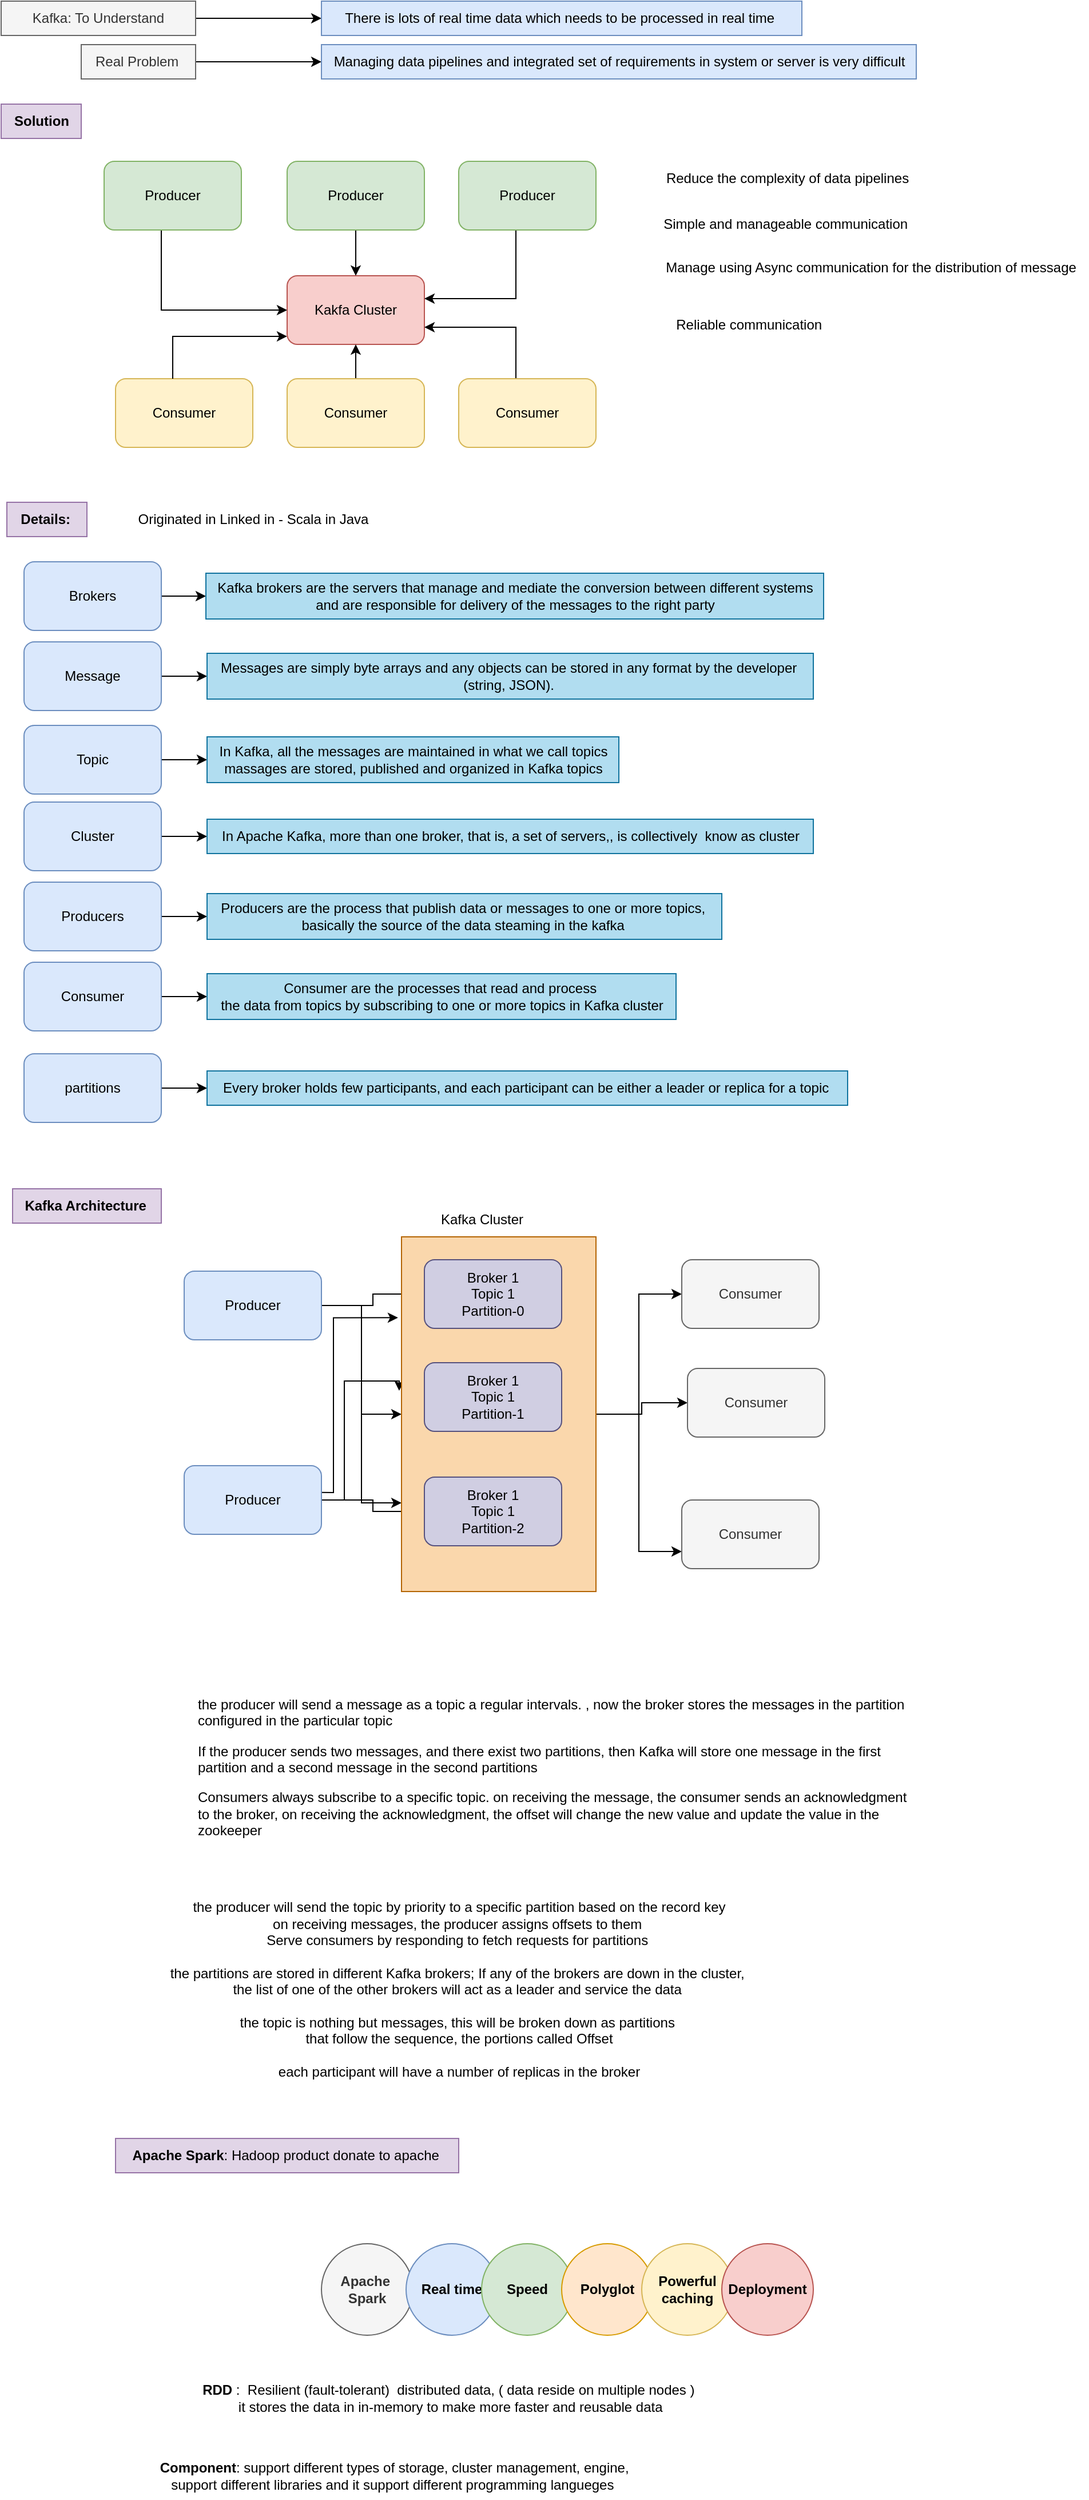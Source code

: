 <mxfile version="24.7.7">
  <diagram id="C5RBs43oDa-KdzZeNtuy" name="Page-1">
    <mxGraphModel dx="1554" dy="772" grid="1" gridSize="10" guides="1" tooltips="1" connect="1" arrows="1" fold="1" page="1" pageScale="1" pageWidth="827" pageHeight="1169" math="0" shadow="0">
      <root>
        <mxCell id="WIyWlLk6GJQsqaUBKTNV-0" />
        <mxCell id="WIyWlLk6GJQsqaUBKTNV-1" parent="WIyWlLk6GJQsqaUBKTNV-0" />
        <mxCell id="Ql-6IgB5Vsrsjdzcjc4l-2" value="" style="edgeStyle=orthogonalEdgeStyle;rounded=0;orthogonalLoop=1;jettySize=auto;html=1;" parent="WIyWlLk6GJQsqaUBKTNV-1" source="Ql-6IgB5Vsrsjdzcjc4l-0" target="Ql-6IgB5Vsrsjdzcjc4l-1" edge="1">
          <mxGeometry relative="1" as="geometry" />
        </mxCell>
        <mxCell id="Ql-6IgB5Vsrsjdzcjc4l-0" value="Kafka: To Understand" style="text;html=1;align=center;verticalAlign=middle;whiteSpace=wrap;rounded=0;fillColor=#f5f5f5;fontColor=#333333;strokeColor=#666666;" parent="WIyWlLk6GJQsqaUBKTNV-1" vertex="1">
          <mxGeometry x="20" y="50" width="170" height="30" as="geometry" />
        </mxCell>
        <mxCell id="Ql-6IgB5Vsrsjdzcjc4l-1" value="There is lots of real time data which needs to be processed in real time&amp;nbsp;" style="text;html=1;align=center;verticalAlign=middle;whiteSpace=wrap;rounded=0;fillColor=#dae8fc;strokeColor=#6c8ebf;" parent="WIyWlLk6GJQsqaUBKTNV-1" vertex="1">
          <mxGeometry x="300" y="50" width="420" height="30" as="geometry" />
        </mxCell>
        <mxCell id="Ql-6IgB5Vsrsjdzcjc4l-3" value="Kakfa Cluster" style="rounded=1;whiteSpace=wrap;html=1;fillColor=#f8cecc;strokeColor=#b85450;" parent="WIyWlLk6GJQsqaUBKTNV-1" vertex="1">
          <mxGeometry x="270" y="290" width="120" height="60" as="geometry" />
        </mxCell>
        <mxCell id="Ql-6IgB5Vsrsjdzcjc4l-14" value="" style="edgeStyle=orthogonalEdgeStyle;rounded=0;orthogonalLoop=1;jettySize=auto;html=1;" parent="WIyWlLk6GJQsqaUBKTNV-1" source="Ql-6IgB5Vsrsjdzcjc4l-4" target="Ql-6IgB5Vsrsjdzcjc4l-3" edge="1">
          <mxGeometry relative="1" as="geometry" />
        </mxCell>
        <mxCell id="Ql-6IgB5Vsrsjdzcjc4l-4" value="Consumer" style="rounded=1;whiteSpace=wrap;html=1;fillColor=#fff2cc;strokeColor=#d6b656;" parent="WIyWlLk6GJQsqaUBKTNV-1" vertex="1">
          <mxGeometry x="270" y="380" width="120" height="60" as="geometry" />
        </mxCell>
        <mxCell id="Ql-6IgB5Vsrsjdzcjc4l-5" value="Consumer" style="rounded=1;whiteSpace=wrap;html=1;fillColor=#fff2cc;strokeColor=#d6b656;" parent="WIyWlLk6GJQsqaUBKTNV-1" vertex="1">
          <mxGeometry x="120" y="380" width="120" height="60" as="geometry" />
        </mxCell>
        <mxCell id="Ql-6IgB5Vsrsjdzcjc4l-12" style="edgeStyle=orthogonalEdgeStyle;rounded=0;orthogonalLoop=1;jettySize=auto;html=1;entryX=1;entryY=0.5;entryDx=0;entryDy=0;" parent="WIyWlLk6GJQsqaUBKTNV-1" edge="1">
          <mxGeometry relative="1" as="geometry">
            <mxPoint x="470" y="240" as="sourcePoint" />
            <mxPoint x="390" y="310" as="targetPoint" />
            <Array as="points">
              <mxPoint x="470" y="310" />
            </Array>
          </mxGeometry>
        </mxCell>
        <mxCell id="Ql-6IgB5Vsrsjdzcjc4l-6" value="Producer" style="rounded=1;whiteSpace=wrap;html=1;fillColor=#d5e8d4;strokeColor=#82b366;" parent="WIyWlLk6GJQsqaUBKTNV-1" vertex="1">
          <mxGeometry x="420" y="190" width="120" height="60" as="geometry" />
        </mxCell>
        <mxCell id="Ql-6IgB5Vsrsjdzcjc4l-11" value="" style="edgeStyle=orthogonalEdgeStyle;rounded=0;orthogonalLoop=1;jettySize=auto;html=1;" parent="WIyWlLk6GJQsqaUBKTNV-1" source="Ql-6IgB5Vsrsjdzcjc4l-7" target="Ql-6IgB5Vsrsjdzcjc4l-3" edge="1">
          <mxGeometry relative="1" as="geometry" />
        </mxCell>
        <mxCell id="Ql-6IgB5Vsrsjdzcjc4l-7" value="Producer" style="rounded=1;whiteSpace=wrap;html=1;fillColor=#d5e8d4;strokeColor=#82b366;" parent="WIyWlLk6GJQsqaUBKTNV-1" vertex="1">
          <mxGeometry x="270" y="190" width="120" height="60" as="geometry" />
        </mxCell>
        <mxCell id="Ql-6IgB5Vsrsjdzcjc4l-10" style="edgeStyle=orthogonalEdgeStyle;rounded=0;orthogonalLoop=1;jettySize=auto;html=1;" parent="WIyWlLk6GJQsqaUBKTNV-1" target="Ql-6IgB5Vsrsjdzcjc4l-3" edge="1">
          <mxGeometry relative="1" as="geometry">
            <mxPoint x="160" y="230" as="sourcePoint" />
            <mxPoint x="260" y="315" as="targetPoint" />
            <Array as="points">
              <mxPoint x="160" y="320" />
            </Array>
          </mxGeometry>
        </mxCell>
        <mxCell id="Ql-6IgB5Vsrsjdzcjc4l-8" value="Producer" style="rounded=1;whiteSpace=wrap;html=1;fillColor=#d5e8d4;strokeColor=#82b366;" parent="WIyWlLk6GJQsqaUBKTNV-1" vertex="1">
          <mxGeometry x="110" y="190" width="120" height="60" as="geometry" />
        </mxCell>
        <mxCell id="Ql-6IgB5Vsrsjdzcjc4l-15" style="edgeStyle=orthogonalEdgeStyle;rounded=0;orthogonalLoop=1;jettySize=auto;html=1;entryX=1;entryY=0.75;entryDx=0;entryDy=0;" parent="WIyWlLk6GJQsqaUBKTNV-1" source="Ql-6IgB5Vsrsjdzcjc4l-9" target="Ql-6IgB5Vsrsjdzcjc4l-3" edge="1">
          <mxGeometry relative="1" as="geometry">
            <Array as="points">
              <mxPoint x="470" y="335" />
            </Array>
          </mxGeometry>
        </mxCell>
        <mxCell id="Ql-6IgB5Vsrsjdzcjc4l-9" value="Consumer" style="rounded=1;whiteSpace=wrap;html=1;fillColor=#fff2cc;strokeColor=#d6b656;" parent="WIyWlLk6GJQsqaUBKTNV-1" vertex="1">
          <mxGeometry x="420" y="380" width="120" height="60" as="geometry" />
        </mxCell>
        <mxCell id="Ql-6IgB5Vsrsjdzcjc4l-13" style="edgeStyle=orthogonalEdgeStyle;rounded=0;orthogonalLoop=1;jettySize=auto;html=1;entryX=0;entryY=0.883;entryDx=0;entryDy=0;entryPerimeter=0;" parent="WIyWlLk6GJQsqaUBKTNV-1" source="Ql-6IgB5Vsrsjdzcjc4l-5" target="Ql-6IgB5Vsrsjdzcjc4l-3" edge="1">
          <mxGeometry relative="1" as="geometry">
            <Array as="points">
              <mxPoint x="170" y="343" />
            </Array>
          </mxGeometry>
        </mxCell>
        <mxCell id="Ql-6IgB5Vsrsjdzcjc4l-19" value="" style="edgeStyle=orthogonalEdgeStyle;rounded=0;orthogonalLoop=1;jettySize=auto;html=1;" parent="WIyWlLk6GJQsqaUBKTNV-1" source="Ql-6IgB5Vsrsjdzcjc4l-16" target="Ql-6IgB5Vsrsjdzcjc4l-18" edge="1">
          <mxGeometry relative="1" as="geometry" />
        </mxCell>
        <mxCell id="Ql-6IgB5Vsrsjdzcjc4l-16" value="Real Problem&amp;nbsp;" style="text;html=1;align=center;verticalAlign=middle;resizable=0;points=[];autosize=1;strokeColor=#666666;fillColor=#f5f5f5;fontColor=#333333;" parent="WIyWlLk6GJQsqaUBKTNV-1" vertex="1">
          <mxGeometry x="90" y="88" width="100" height="30" as="geometry" />
        </mxCell>
        <mxCell id="Ql-6IgB5Vsrsjdzcjc4l-18" value="Managing data pipelines and integrated set of requirements in system or server is very difficult" style="text;html=1;align=center;verticalAlign=middle;resizable=0;points=[];autosize=1;strokeColor=#6c8ebf;fillColor=#dae8fc;" parent="WIyWlLk6GJQsqaUBKTNV-1" vertex="1">
          <mxGeometry x="300" y="88" width="520" height="30" as="geometry" />
        </mxCell>
        <mxCell id="Ql-6IgB5Vsrsjdzcjc4l-20" value="&lt;b&gt;Solution&lt;/b&gt;" style="text;html=1;align=center;verticalAlign=middle;resizable=0;points=[];autosize=1;strokeColor=#9673a6;fillColor=#e1d5e7;" parent="WIyWlLk6GJQsqaUBKTNV-1" vertex="1">
          <mxGeometry x="20" y="140" width="70" height="30" as="geometry" />
        </mxCell>
        <mxCell id="Ql-6IgB5Vsrsjdzcjc4l-21" value="Reduce the complexity of data pipelines" style="text;html=1;align=center;verticalAlign=middle;resizable=0;points=[];autosize=1;strokeColor=none;fillColor=none;" parent="WIyWlLk6GJQsqaUBKTNV-1" vertex="1">
          <mxGeometry x="587" y="190" width="240" height="30" as="geometry" />
        </mxCell>
        <mxCell id="Ql-6IgB5Vsrsjdzcjc4l-22" value="Simple and manageable communication&amp;nbsp;" style="text;html=1;align=center;verticalAlign=middle;resizable=0;points=[];autosize=1;strokeColor=none;fillColor=none;" parent="WIyWlLk6GJQsqaUBKTNV-1" vertex="1">
          <mxGeometry x="587" y="230" width="240" height="30" as="geometry" />
        </mxCell>
        <mxCell id="Ql-6IgB5Vsrsjdzcjc4l-23" value="Manage using Async communication for the distribution of message" style="text;html=1;align=center;verticalAlign=middle;resizable=0;points=[];autosize=1;strokeColor=none;fillColor=none;" parent="WIyWlLk6GJQsqaUBKTNV-1" vertex="1">
          <mxGeometry x="590" y="268" width="380" height="30" as="geometry" />
        </mxCell>
        <mxCell id="Ql-6IgB5Vsrsjdzcjc4l-24" value="Reliable communication&amp;nbsp;" style="text;html=1;align=center;verticalAlign=middle;resizable=0;points=[];autosize=1;strokeColor=none;fillColor=none;" parent="WIyWlLk6GJQsqaUBKTNV-1" vertex="1">
          <mxGeometry x="600" y="318" width="150" height="30" as="geometry" />
        </mxCell>
        <mxCell id="Ql-6IgB5Vsrsjdzcjc4l-25" value="&lt;b&gt;Details:&amp;nbsp;&lt;/b&gt;" style="text;html=1;align=center;verticalAlign=middle;resizable=0;points=[];autosize=1;strokeColor=#9673a6;fillColor=#e1d5e7;" parent="WIyWlLk6GJQsqaUBKTNV-1" vertex="1">
          <mxGeometry x="25" y="488" width="70" height="30" as="geometry" />
        </mxCell>
        <mxCell id="Ql-6IgB5Vsrsjdzcjc4l-26" value="Originated in Linked in - Scala in Java" style="text;html=1;align=center;verticalAlign=middle;resizable=0;points=[];autosize=1;strokeColor=none;fillColor=none;" parent="WIyWlLk6GJQsqaUBKTNV-1" vertex="1">
          <mxGeometry x="130" y="488" width="220" height="30" as="geometry" />
        </mxCell>
        <mxCell id="Ql-6IgB5Vsrsjdzcjc4l-75" value="" style="edgeStyle=orthogonalEdgeStyle;rounded=0;orthogonalLoop=1;jettySize=auto;html=1;" parent="WIyWlLk6GJQsqaUBKTNV-1" source="Ql-6IgB5Vsrsjdzcjc4l-27" target="Ql-6IgB5Vsrsjdzcjc4l-30" edge="1">
          <mxGeometry relative="1" as="geometry" />
        </mxCell>
        <mxCell id="Ql-6IgB5Vsrsjdzcjc4l-27" value="Broker&lt;span style=&quot;color: rgba(0, 0, 0, 0); font-family: monospace; font-size: 0px; text-align: start; text-wrap: nowrap;&quot;&gt;%3CmxGraphModel%3E%3Croot%3E%3CmxCell%20id%3D%220%22%2F%3E%3CmxCell%20id%3D%221%22%20parent%3D%220%22%2F%3E%3CmxCell%20id%3D%222%22%20value%3D%22%22%20style%3D%22rounded%3D1%3BwhiteSpace%3Dwrap%3Bhtml%3D1%3B%22%20vertex%3D%221%22%20parent%3D%221%22%3E%3CmxGeometry%20x%3D%22250%22%20y%3D%22250%22%20width%3D%22120%22%20height%3D%2260%22%20as%3D%22geometry%22%2F%3E%3C%2FmxCell%3E%3C%2Froot%3E%3C%2FmxGraphModel%3E&lt;/span&gt;s" style="rounded=1;whiteSpace=wrap;html=1;fillColor=#dae8fc;strokeColor=#6c8ebf;" parent="WIyWlLk6GJQsqaUBKTNV-1" vertex="1">
          <mxGeometry x="40" y="540" width="120" height="60" as="geometry" />
        </mxCell>
        <mxCell id="Ql-6IgB5Vsrsjdzcjc4l-77" value="" style="edgeStyle=orthogonalEdgeStyle;rounded=0;orthogonalLoop=1;jettySize=auto;html=1;" parent="WIyWlLk6GJQsqaUBKTNV-1" source="Ql-6IgB5Vsrsjdzcjc4l-28" target="Ql-6IgB5Vsrsjdzcjc4l-31" edge="1">
          <mxGeometry relative="1" as="geometry" />
        </mxCell>
        <mxCell id="Ql-6IgB5Vsrsjdzcjc4l-28" value="Message" style="rounded=1;whiteSpace=wrap;html=1;fillColor=#dae8fc;strokeColor=#6c8ebf;" parent="WIyWlLk6GJQsqaUBKTNV-1" vertex="1">
          <mxGeometry x="40" y="610" width="120" height="60" as="geometry" />
        </mxCell>
        <mxCell id="Ql-6IgB5Vsrsjdzcjc4l-81" value="" style="edgeStyle=orthogonalEdgeStyle;rounded=0;orthogonalLoop=1;jettySize=auto;html=1;" parent="WIyWlLk6GJQsqaUBKTNV-1" source="Ql-6IgB5Vsrsjdzcjc4l-29" target="Ql-6IgB5Vsrsjdzcjc4l-32" edge="1">
          <mxGeometry relative="1" as="geometry" />
        </mxCell>
        <mxCell id="Ql-6IgB5Vsrsjdzcjc4l-29" value="Topic" style="rounded=1;whiteSpace=wrap;html=1;fillColor=#dae8fc;strokeColor=#6c8ebf;" parent="WIyWlLk6GJQsqaUBKTNV-1" vertex="1">
          <mxGeometry x="40" y="683" width="120" height="60" as="geometry" />
        </mxCell>
        <mxCell id="Ql-6IgB5Vsrsjdzcjc4l-30" value="Kafka brokers are the servers that manage and mediate the conversion between different systems&lt;div&gt;&amp;nbsp; and are responsible for delivery of the messages to the right party&amp;nbsp;&amp;nbsp;&lt;/div&gt;" style="text;html=1;align=center;verticalAlign=middle;resizable=0;points=[];autosize=1;strokeColor=#10739e;fillColor=#b1ddf0;" parent="WIyWlLk6GJQsqaUBKTNV-1" vertex="1">
          <mxGeometry x="199" y="550" width="540" height="40" as="geometry" />
        </mxCell>
        <mxCell id="Ql-6IgB5Vsrsjdzcjc4l-31" value="Messages are simply byte arrays and any objects can be stored in any format by the developer&amp;nbsp;&lt;div&gt;(string, JSON).&amp;nbsp;&lt;/div&gt;" style="text;html=1;align=center;verticalAlign=middle;resizable=0;points=[];autosize=1;strokeColor=#10739e;fillColor=#b1ddf0;" parent="WIyWlLk6GJQsqaUBKTNV-1" vertex="1">
          <mxGeometry x="200" y="620" width="530" height="40" as="geometry" />
        </mxCell>
        <mxCell id="Ql-6IgB5Vsrsjdzcjc4l-32" value="In Kafka, all the messages are maintained in what we call topics&lt;div&gt;massages are stored, published and organized in Kafka topics&lt;/div&gt;" style="text;html=1;align=center;verticalAlign=middle;resizable=0;points=[];autosize=1;strokeColor=#10739e;fillColor=#b1ddf0;" parent="WIyWlLk6GJQsqaUBKTNV-1" vertex="1">
          <mxGeometry x="200" y="693" width="360" height="40" as="geometry" />
        </mxCell>
        <mxCell id="Ql-6IgB5Vsrsjdzcjc4l-82" value="" style="edgeStyle=orthogonalEdgeStyle;rounded=0;orthogonalLoop=1;jettySize=auto;html=1;" parent="WIyWlLk6GJQsqaUBKTNV-1" source="Ql-6IgB5Vsrsjdzcjc4l-33" target="Ql-6IgB5Vsrsjdzcjc4l-34" edge="1">
          <mxGeometry relative="1" as="geometry" />
        </mxCell>
        <mxCell id="Ql-6IgB5Vsrsjdzcjc4l-33" value="Cluster" style="rounded=1;whiteSpace=wrap;html=1;fillColor=#dae8fc;strokeColor=#6c8ebf;" parent="WIyWlLk6GJQsqaUBKTNV-1" vertex="1">
          <mxGeometry x="40" y="750" width="120" height="60" as="geometry" />
        </mxCell>
        <mxCell id="Ql-6IgB5Vsrsjdzcjc4l-34" value="In Apache Kafka, more than one broker, that is, a set of servers,, is collectively&amp;nbsp; know as cluster" style="text;html=1;align=center;verticalAlign=middle;resizable=0;points=[];autosize=1;strokeColor=#10739e;fillColor=#b1ddf0;" parent="WIyWlLk6GJQsqaUBKTNV-1" vertex="1">
          <mxGeometry x="200" y="765" width="530" height="30" as="geometry" />
        </mxCell>
        <mxCell id="Ql-6IgB5Vsrsjdzcjc4l-83" value="" style="edgeStyle=orthogonalEdgeStyle;rounded=0;orthogonalLoop=1;jettySize=auto;html=1;" parent="WIyWlLk6GJQsqaUBKTNV-1" source="Ql-6IgB5Vsrsjdzcjc4l-35" target="Ql-6IgB5Vsrsjdzcjc4l-37" edge="1">
          <mxGeometry relative="1" as="geometry" />
        </mxCell>
        <mxCell id="Ql-6IgB5Vsrsjdzcjc4l-35" value="Producers" style="rounded=1;whiteSpace=wrap;html=1;fillColor=#dae8fc;strokeColor=#6c8ebf;" parent="WIyWlLk6GJQsqaUBKTNV-1" vertex="1">
          <mxGeometry x="40" y="820" width="120" height="60" as="geometry" />
        </mxCell>
        <mxCell id="Ql-6IgB5Vsrsjdzcjc4l-84" value="" style="edgeStyle=orthogonalEdgeStyle;rounded=0;orthogonalLoop=1;jettySize=auto;html=1;" parent="WIyWlLk6GJQsqaUBKTNV-1" source="Ql-6IgB5Vsrsjdzcjc4l-36" target="Ql-6IgB5Vsrsjdzcjc4l-38" edge="1">
          <mxGeometry relative="1" as="geometry" />
        </mxCell>
        <mxCell id="Ql-6IgB5Vsrsjdzcjc4l-36" value="Consumer" style="rounded=1;whiteSpace=wrap;html=1;fillColor=#dae8fc;strokeColor=#6c8ebf;" parent="WIyWlLk6GJQsqaUBKTNV-1" vertex="1">
          <mxGeometry x="40" y="890" width="120" height="60" as="geometry" />
        </mxCell>
        <mxCell id="Ql-6IgB5Vsrsjdzcjc4l-37" value="Producers are the process that publish data or messages to one or more topics,&amp;nbsp;&lt;div&gt;basically the source of the data steaming in the kafka&amp;nbsp;&lt;/div&gt;" style="text;html=1;align=center;verticalAlign=middle;resizable=0;points=[];autosize=1;strokeColor=#10739e;fillColor=#b1ddf0;" parent="WIyWlLk6GJQsqaUBKTNV-1" vertex="1">
          <mxGeometry x="200" y="830" width="450" height="40" as="geometry" />
        </mxCell>
        <mxCell id="Ql-6IgB5Vsrsjdzcjc4l-38" value="Consumer are the processes that read and process&amp;nbsp;&lt;div&gt;the data from topics by subscribing to one or more topics in Kafka cluster&lt;/div&gt;" style="text;html=1;align=center;verticalAlign=middle;resizable=0;points=[];autosize=1;strokeColor=#10739e;fillColor=#b1ddf0;" parent="WIyWlLk6GJQsqaUBKTNV-1" vertex="1">
          <mxGeometry x="200" y="900" width="410" height="40" as="geometry" />
        </mxCell>
        <mxCell id="Ql-6IgB5Vsrsjdzcjc4l-85" value="" style="edgeStyle=orthogonalEdgeStyle;rounded=0;orthogonalLoop=1;jettySize=auto;html=1;" parent="WIyWlLk6GJQsqaUBKTNV-1" source="Ql-6IgB5Vsrsjdzcjc4l-39" target="Ql-6IgB5Vsrsjdzcjc4l-40" edge="1">
          <mxGeometry relative="1" as="geometry" />
        </mxCell>
        <mxCell id="Ql-6IgB5Vsrsjdzcjc4l-39" value="partitions" style="rounded=1;whiteSpace=wrap;html=1;fillColor=#dae8fc;strokeColor=#6c8ebf;" parent="WIyWlLk6GJQsqaUBKTNV-1" vertex="1">
          <mxGeometry x="40" y="970" width="120" height="60" as="geometry" />
        </mxCell>
        <mxCell id="Ql-6IgB5Vsrsjdzcjc4l-40" value="Every broker holds few participants, and each participant can be either a leader or replica for a topic&amp;nbsp;" style="text;html=1;align=center;verticalAlign=middle;resizable=0;points=[];autosize=1;strokeColor=#10739e;fillColor=#b1ddf0;" parent="WIyWlLk6GJQsqaUBKTNV-1" vertex="1">
          <mxGeometry x="200" y="985" width="560" height="30" as="geometry" />
        </mxCell>
        <mxCell id="Ql-6IgB5Vsrsjdzcjc4l-41" value="&lt;b&gt;Kafka Architecture&amp;nbsp;&lt;/b&gt;" style="text;html=1;align=center;verticalAlign=middle;resizable=0;points=[];autosize=1;strokeColor=#9673a6;fillColor=#e1d5e7;" parent="WIyWlLk6GJQsqaUBKTNV-1" vertex="1">
          <mxGeometry x="30" y="1088" width="130" height="30" as="geometry" />
        </mxCell>
        <mxCell id="Ql-6IgB5Vsrsjdzcjc4l-53" value="" style="edgeStyle=orthogonalEdgeStyle;rounded=0;orthogonalLoop=1;jettySize=auto;html=1;" parent="WIyWlLk6GJQsqaUBKTNV-1" source="Ql-6IgB5Vsrsjdzcjc4l-42" target="Ql-6IgB5Vsrsjdzcjc4l-46" edge="1">
          <mxGeometry relative="1" as="geometry" />
        </mxCell>
        <mxCell id="Ql-6IgB5Vsrsjdzcjc4l-55" style="edgeStyle=orthogonalEdgeStyle;rounded=0;orthogonalLoop=1;jettySize=auto;html=1;" parent="WIyWlLk6GJQsqaUBKTNV-1" source="Ql-6IgB5Vsrsjdzcjc4l-42" target="Ql-6IgB5Vsrsjdzcjc4l-45" edge="1">
          <mxGeometry relative="1" as="geometry" />
        </mxCell>
        <mxCell id="Ql-6IgB5Vsrsjdzcjc4l-56" style="edgeStyle=orthogonalEdgeStyle;rounded=0;orthogonalLoop=1;jettySize=auto;html=1;entryX=0;entryY=0.75;entryDx=0;entryDy=0;" parent="WIyWlLk6GJQsqaUBKTNV-1" source="Ql-6IgB5Vsrsjdzcjc4l-42" target="Ql-6IgB5Vsrsjdzcjc4l-45" edge="1">
          <mxGeometry relative="1" as="geometry" />
        </mxCell>
        <mxCell id="Ql-6IgB5Vsrsjdzcjc4l-42" value="Producer" style="rounded=1;whiteSpace=wrap;html=1;fillColor=#dae8fc;strokeColor=#6c8ebf;" parent="WIyWlLk6GJQsqaUBKTNV-1" vertex="1">
          <mxGeometry x="180" y="1160" width="120" height="60" as="geometry" />
        </mxCell>
        <mxCell id="Ql-6IgB5Vsrsjdzcjc4l-54" value="" style="edgeStyle=orthogonalEdgeStyle;rounded=0;orthogonalLoop=1;jettySize=auto;html=1;" parent="WIyWlLk6GJQsqaUBKTNV-1" source="Ql-6IgB5Vsrsjdzcjc4l-43" target="Ql-6IgB5Vsrsjdzcjc4l-48" edge="1">
          <mxGeometry relative="1" as="geometry" />
        </mxCell>
        <mxCell id="Ql-6IgB5Vsrsjdzcjc4l-57" style="edgeStyle=orthogonalEdgeStyle;rounded=0;orthogonalLoop=1;jettySize=auto;html=1;entryX=-0.012;entryY=0.434;entryDx=0;entryDy=0;entryPerimeter=0;" parent="WIyWlLk6GJQsqaUBKTNV-1" source="Ql-6IgB5Vsrsjdzcjc4l-43" target="Ql-6IgB5Vsrsjdzcjc4l-45" edge="1">
          <mxGeometry relative="1" as="geometry">
            <mxPoint x="330" y="1270" as="targetPoint" />
            <Array as="points">
              <mxPoint x="320" y="1360" />
              <mxPoint x="320" y="1256" />
            </Array>
          </mxGeometry>
        </mxCell>
        <mxCell id="Ql-6IgB5Vsrsjdzcjc4l-58" style="edgeStyle=orthogonalEdgeStyle;rounded=0;orthogonalLoop=1;jettySize=auto;html=1;entryX=-0.018;entryY=0.228;entryDx=0;entryDy=0;entryPerimeter=0;" parent="WIyWlLk6GJQsqaUBKTNV-1" target="Ql-6IgB5Vsrsjdzcjc4l-45" edge="1">
          <mxGeometry relative="1" as="geometry">
            <mxPoint x="315.07" y="1187.04" as="targetPoint" />
            <mxPoint x="250" y="1352.95" as="sourcePoint" />
          </mxGeometry>
        </mxCell>
        <mxCell id="Ql-6IgB5Vsrsjdzcjc4l-43" value="Producer" style="rounded=1;whiteSpace=wrap;html=1;fillColor=#dae8fc;strokeColor=#6c8ebf;" parent="WIyWlLk6GJQsqaUBKTNV-1" vertex="1">
          <mxGeometry x="180" y="1330" width="120" height="60" as="geometry" />
        </mxCell>
        <mxCell id="Ql-6IgB5Vsrsjdzcjc4l-59" value="" style="edgeStyle=orthogonalEdgeStyle;rounded=0;orthogonalLoop=1;jettySize=auto;html=1;" parent="WIyWlLk6GJQsqaUBKTNV-1" source="Ql-6IgB5Vsrsjdzcjc4l-45" target="Ql-6IgB5Vsrsjdzcjc4l-51" edge="1">
          <mxGeometry relative="1" as="geometry" />
        </mxCell>
        <mxCell id="Ql-6IgB5Vsrsjdzcjc4l-60" style="edgeStyle=orthogonalEdgeStyle;rounded=0;orthogonalLoop=1;jettySize=auto;html=1;entryX=0;entryY=0.5;entryDx=0;entryDy=0;" parent="WIyWlLk6GJQsqaUBKTNV-1" source="Ql-6IgB5Vsrsjdzcjc4l-45" target="Ql-6IgB5Vsrsjdzcjc4l-50" edge="1">
          <mxGeometry relative="1" as="geometry" />
        </mxCell>
        <mxCell id="Ql-6IgB5Vsrsjdzcjc4l-61" style="edgeStyle=orthogonalEdgeStyle;rounded=0;orthogonalLoop=1;jettySize=auto;html=1;entryX=0;entryY=0.75;entryDx=0;entryDy=0;" parent="WIyWlLk6GJQsqaUBKTNV-1" source="Ql-6IgB5Vsrsjdzcjc4l-45" target="Ql-6IgB5Vsrsjdzcjc4l-52" edge="1">
          <mxGeometry relative="1" as="geometry" />
        </mxCell>
        <mxCell id="Ql-6IgB5Vsrsjdzcjc4l-45" value="" style="rounded=0;whiteSpace=wrap;html=1;fillColor=#fad7ac;strokeColor=#b46504;" parent="WIyWlLk6GJQsqaUBKTNV-1" vertex="1">
          <mxGeometry x="370" y="1130" width="170" height="310" as="geometry" />
        </mxCell>
        <mxCell id="Ql-6IgB5Vsrsjdzcjc4l-46" value="Broker 1&lt;div&gt;Topic 1&lt;/div&gt;&lt;div&gt;Partition-0&lt;/div&gt;" style="rounded=1;whiteSpace=wrap;html=1;fillColor=#d0cee2;strokeColor=#56517e;" parent="WIyWlLk6GJQsqaUBKTNV-1" vertex="1">
          <mxGeometry x="390" y="1150" width="120" height="60" as="geometry" />
        </mxCell>
        <mxCell id="Ql-6IgB5Vsrsjdzcjc4l-47" value="Broker 1&lt;div&gt;Topic 1&lt;/div&gt;&lt;div&gt;Partition-1&lt;/div&gt;" style="rounded=1;whiteSpace=wrap;html=1;fillColor=#d0cee2;strokeColor=#56517e;" parent="WIyWlLk6GJQsqaUBKTNV-1" vertex="1">
          <mxGeometry x="390" y="1240" width="120" height="60" as="geometry" />
        </mxCell>
        <mxCell id="Ql-6IgB5Vsrsjdzcjc4l-48" value="Broker 1&lt;div&gt;Topic 1&lt;/div&gt;&lt;div&gt;Partition-2&lt;/div&gt;" style="rounded=1;whiteSpace=wrap;html=1;fillColor=#d0cee2;strokeColor=#56517e;" parent="WIyWlLk6GJQsqaUBKTNV-1" vertex="1">
          <mxGeometry x="390" y="1340" width="120" height="60" as="geometry" />
        </mxCell>
        <mxCell id="Ql-6IgB5Vsrsjdzcjc4l-50" value="Consumer" style="rounded=1;whiteSpace=wrap;html=1;fillColor=#f5f5f5;fontColor=#333333;strokeColor=#666666;" parent="WIyWlLk6GJQsqaUBKTNV-1" vertex="1">
          <mxGeometry x="615" y="1150" width="120" height="60" as="geometry" />
        </mxCell>
        <mxCell id="Ql-6IgB5Vsrsjdzcjc4l-51" value="Consumer" style="rounded=1;whiteSpace=wrap;html=1;fillColor=#f5f5f5;fontColor=#333333;strokeColor=#666666;" parent="WIyWlLk6GJQsqaUBKTNV-1" vertex="1">
          <mxGeometry x="620" y="1245" width="120" height="60" as="geometry" />
        </mxCell>
        <mxCell id="Ql-6IgB5Vsrsjdzcjc4l-52" value="Consumer" style="rounded=1;whiteSpace=wrap;html=1;fillColor=#f5f5f5;fontColor=#333333;strokeColor=#666666;" parent="WIyWlLk6GJQsqaUBKTNV-1" vertex="1">
          <mxGeometry x="615" y="1360" width="120" height="60" as="geometry" />
        </mxCell>
        <mxCell id="Ql-6IgB5Vsrsjdzcjc4l-62" value="Kafka Cluster" style="text;html=1;align=center;verticalAlign=middle;resizable=0;points=[];autosize=1;strokeColor=none;fillColor=none;" parent="WIyWlLk6GJQsqaUBKTNV-1" vertex="1">
          <mxGeometry x="390" y="1100" width="100" height="30" as="geometry" />
        </mxCell>
        <mxCell id="Ql-6IgB5Vsrsjdzcjc4l-63" value="&lt;h1 style=&quot;margin-top: 0px;&quot;&gt;&lt;br&gt;&lt;/h1&gt;&lt;p&gt;the producer will send a message as a topic a regular intervals. , now the broker stores the messages in the partition configured in the particular topic&lt;/p&gt;&lt;p&gt;If the producer sends two messages, and there exist two partitions, then Kafka will store one message in the first partition and a second message in the second partitions&lt;/p&gt;&lt;p&gt;Consumers always subscribe to a specific topic. on receiving the message, the consumer sends an acknowledgment to the broker, on receiving the acknowledgment, the offset will change the new value and update the value in the zookeeper&amp;nbsp;&lt;/p&gt;&lt;p&gt;&lt;br&gt;&lt;/p&gt;&lt;p&gt;&amp;nbsp;&lt;/p&gt;&lt;p&gt;&lt;br&gt;&lt;/p&gt;" style="text;html=1;whiteSpace=wrap;overflow=hidden;rounded=0;" parent="WIyWlLk6GJQsqaUBKTNV-1" vertex="1">
          <mxGeometry x="190" y="1480" width="630" height="180" as="geometry" />
        </mxCell>
        <mxCell id="Ql-6IgB5Vsrsjdzcjc4l-64" value="the producer will send the topic by priority to a specific partition based on the record key&lt;div&gt;on receiving messages, the producer assigns offsets to them&amp;nbsp;&lt;/div&gt;&lt;div&gt;Serve consumers by responding to fetch requests for partitions&amp;nbsp;&lt;/div&gt;&lt;div&gt;&lt;br&gt;&lt;/div&gt;&lt;div&gt;the partitions are stored in different Kafka brokers; If any of the brokers are down in the cluster,&amp;nbsp;&lt;/div&gt;&lt;div&gt;the list of one of the other brokers will act as a leader and service the data&amp;nbsp;&lt;/div&gt;&lt;div&gt;&lt;br&gt;&lt;/div&gt;&lt;div&gt;the topic is nothing but messages, this will be broken down as partitions&amp;nbsp;&lt;/div&gt;&lt;div&gt;that follow the sequence, the portions called Offset&lt;/div&gt;&lt;div&gt;&lt;br&gt;&lt;/div&gt;&lt;div&gt;each participant will have a number of replicas in the broker&lt;/div&gt;&lt;div&gt;&lt;br&gt;&lt;/div&gt;" style="text;html=1;align=center;verticalAlign=middle;resizable=0;points=[];autosize=1;strokeColor=none;fillColor=none;" parent="WIyWlLk6GJQsqaUBKTNV-1" vertex="1">
          <mxGeometry x="155" y="1700" width="530" height="190" as="geometry" />
        </mxCell>
        <mxCell id="Ql-6IgB5Vsrsjdzcjc4l-65" value="&lt;b&gt;Apache Spark&lt;/b&gt;: Hadoop product donate to apache&amp;nbsp;" style="text;html=1;align=center;verticalAlign=middle;resizable=0;points=[];autosize=1;strokeColor=#9673a6;fillColor=#e1d5e7;" parent="WIyWlLk6GJQsqaUBKTNV-1" vertex="1">
          <mxGeometry x="120" y="1918" width="300" height="30" as="geometry" />
        </mxCell>
        <mxCell id="Ql-6IgB5Vsrsjdzcjc4l-67" value="&lt;b&gt;Apache&amp;nbsp;&lt;/b&gt;&lt;div&gt;&lt;b&gt;Spark&lt;/b&gt;&lt;/div&gt;" style="ellipse;whiteSpace=wrap;html=1;aspect=fixed;fillColor=#f5f5f5;fontColor=#333333;strokeColor=#666666;" parent="WIyWlLk6GJQsqaUBKTNV-1" vertex="1">
          <mxGeometry x="300" y="2010" width="80" height="80" as="geometry" />
        </mxCell>
        <mxCell id="Ql-6IgB5Vsrsjdzcjc4l-68" value="&lt;b&gt;Real time&lt;/b&gt;" style="ellipse;whiteSpace=wrap;html=1;aspect=fixed;fillColor=#dae8fc;strokeColor=#6c8ebf;" parent="WIyWlLk6GJQsqaUBKTNV-1" vertex="1">
          <mxGeometry x="374" y="2010" width="80" height="80" as="geometry" />
        </mxCell>
        <mxCell id="Ql-6IgB5Vsrsjdzcjc4l-69" value="&lt;b&gt;Speed&lt;/b&gt;" style="ellipse;whiteSpace=wrap;html=1;aspect=fixed;fillColor=#d5e8d4;strokeColor=#82b366;" parent="WIyWlLk6GJQsqaUBKTNV-1" vertex="1">
          <mxGeometry x="440" y="2010" width="80" height="80" as="geometry" />
        </mxCell>
        <mxCell id="Ql-6IgB5Vsrsjdzcjc4l-70" value="&lt;b&gt;Polyglot&lt;/b&gt;" style="ellipse;whiteSpace=wrap;html=1;aspect=fixed;fillColor=#ffe6cc;strokeColor=#d79b00;" parent="WIyWlLk6GJQsqaUBKTNV-1" vertex="1">
          <mxGeometry x="510" y="2010" width="80" height="80" as="geometry" />
        </mxCell>
        <mxCell id="Ql-6IgB5Vsrsjdzcjc4l-71" value="&lt;b&gt;Powe&lt;span style=&quot;color: rgba(0, 0, 0, 0); font-family: monospace; font-size: 0px; text-align: start; text-wrap: nowrap;&quot;&gt;%3CmxGraphModel%3E%3Croot%3E%3CmxCell%20id%3D%220%22%2F%3E%3CmxCell%20id%3D%221%22%20parent%3D%220%22%2F%3E%3CmxCell%20id%3D%222%22%20value%3D%22%22%20style%3D%22ellipse%3BwhiteSpace%3Dwrap%3Bhtml%3D1%3Baspect%3Dfixed%3B%22%20vertex%3D%221%22%20parent%3D%221%22%3E%3CmxGeometry%20x%3D%22250%22%20y%3D%222020%22%20width%3D%2280%22%20height%3D%2280%22%20as%3D%22geometry%22%2F%3E%3C%2FmxCell%3E%3C%2Froot%3E%3C%2FmxGraphModel%3E&lt;/span&gt;rful caching&lt;/b&gt;" style="ellipse;whiteSpace=wrap;html=1;aspect=fixed;fillColor=#fff2cc;strokeColor=#d6b656;" parent="WIyWlLk6GJQsqaUBKTNV-1" vertex="1">
          <mxGeometry x="580" y="2010" width="80" height="80" as="geometry" />
        </mxCell>
        <mxCell id="Ql-6IgB5Vsrsjdzcjc4l-72" value="&lt;b&gt;Deployment&lt;/b&gt;" style="ellipse;whiteSpace=wrap;html=1;aspect=fixed;fillColor=#f8cecc;strokeColor=#b85450;" parent="WIyWlLk6GJQsqaUBKTNV-1" vertex="1">
          <mxGeometry x="650" y="2010" width="80" height="80" as="geometry" />
        </mxCell>
        <mxCell id="Ql-6IgB5Vsrsjdzcjc4l-73" value="&lt;b&gt;RDD&lt;/b&gt; :&amp;nbsp; Resilient (fault-tolerant)&amp;nbsp; distributed data, ( data reside on multiple nodes )&amp;nbsp;&amp;nbsp;&lt;div&gt;it stores the data in in-memory to make more faster and reusable data&amp;nbsp;&lt;/div&gt;" style="text;html=1;align=center;verticalAlign=middle;resizable=0;points=[];autosize=1;strokeColor=none;fillColor=none;" parent="WIyWlLk6GJQsqaUBKTNV-1" vertex="1">
          <mxGeometry x="184" y="2125" width="460" height="40" as="geometry" />
        </mxCell>
        <mxCell id="Ql-6IgB5Vsrsjdzcjc4l-74" value="&lt;b&gt;Component&lt;/b&gt;: support different types of storage, cluster management, engine,&amp;nbsp;&lt;div&gt;support different libraries and it support different programming langueges&amp;nbsp;&amp;nbsp;&lt;/div&gt;" style="text;html=1;align=center;verticalAlign=middle;resizable=0;points=[];autosize=1;strokeColor=none;fillColor=none;" parent="WIyWlLk6GJQsqaUBKTNV-1" vertex="1">
          <mxGeometry x="145" y="2193" width="440" height="40" as="geometry" />
        </mxCell>
      </root>
    </mxGraphModel>
  </diagram>
</mxfile>
